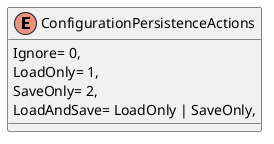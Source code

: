 @startuml
enum ConfigurationPersistenceActions {
    Ignore= 0,
    LoadOnly= 1,
    SaveOnly= 2,
    LoadAndSave= LoadOnly | SaveOnly,
}
@enduml
